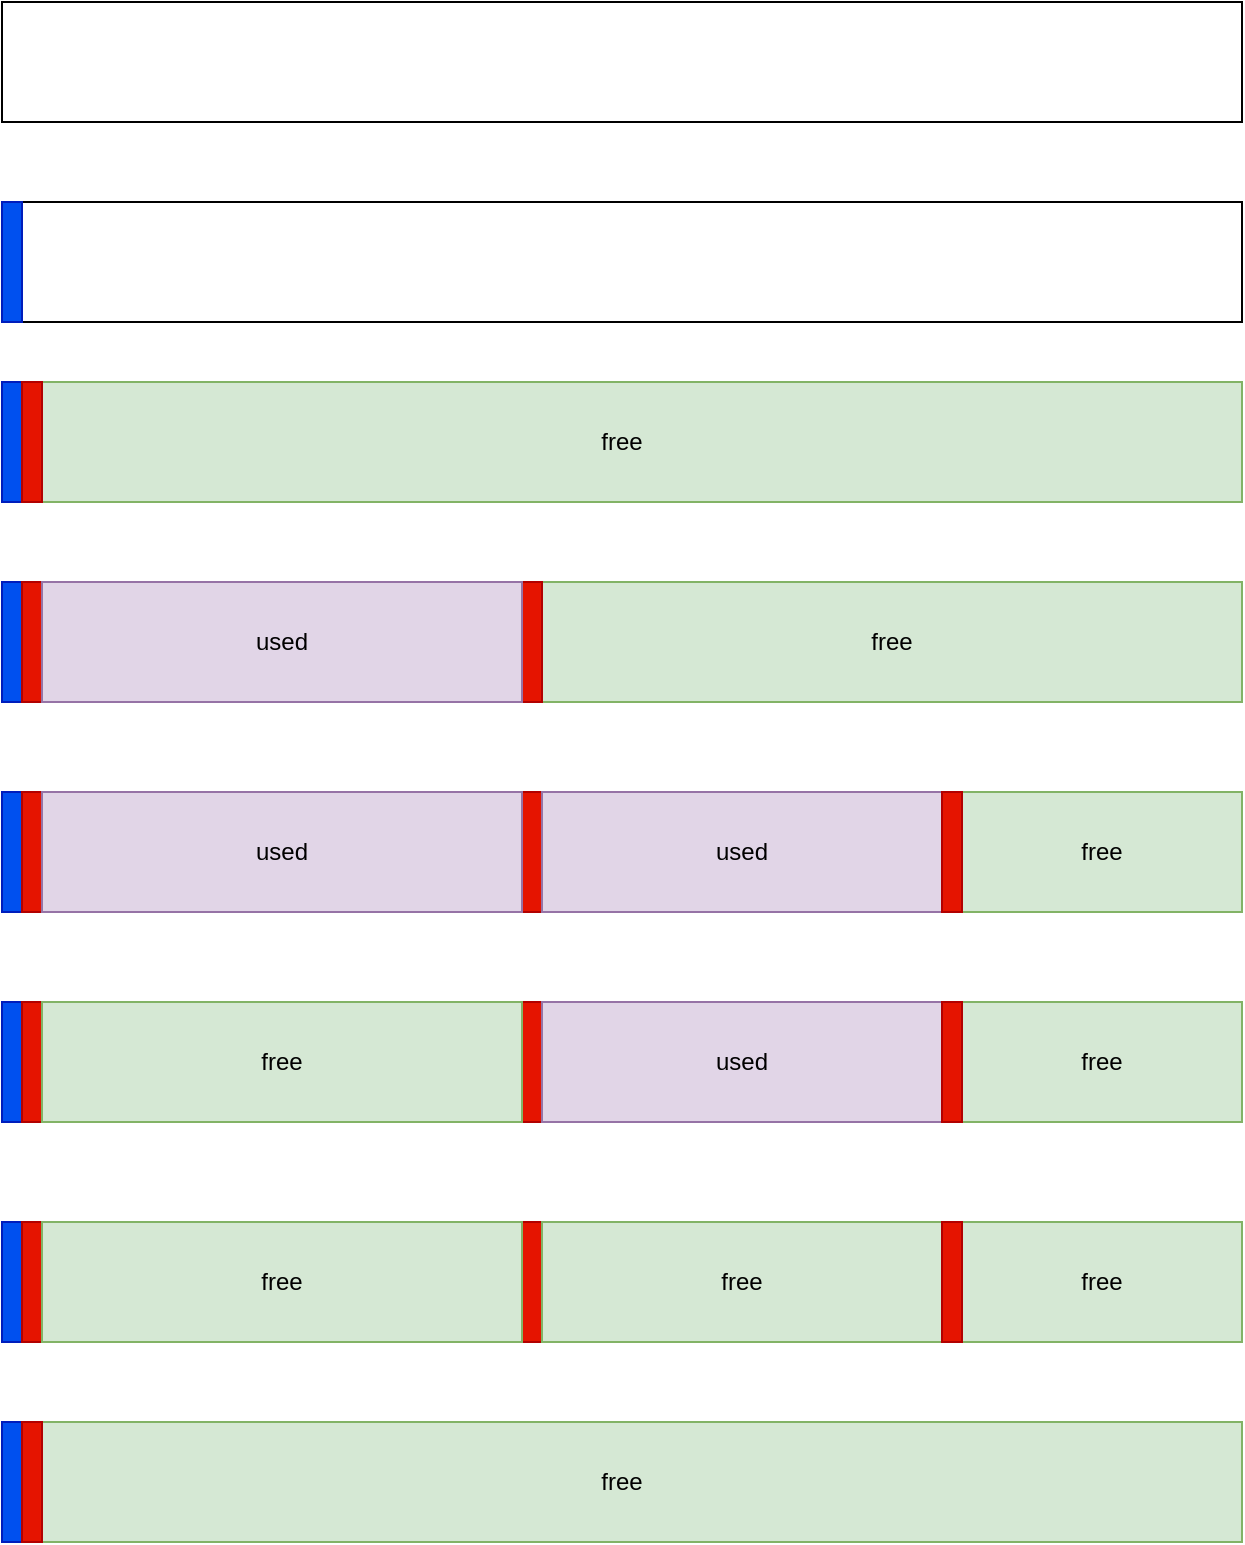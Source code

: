 <mxfile version="14.4.3" type="device"><diagram id="sq8NBnpm2IH0EEg_0ba1" name="第 1 页"><mxGraphModel dx="1038" dy="607" grid="1" gridSize="10" guides="1" tooltips="1" connect="1" arrows="1" fold="1" page="1" pageScale="1" pageWidth="827" pageHeight="1169" math="0" shadow="0"><root><mxCell id="0"/><mxCell id="1" parent="0"/><mxCell id="ocD7cUCn12o1qOvbzFC7-5" value="" style="rounded=0;whiteSpace=wrap;html=1;" vertex="1" parent="1"><mxGeometry x="90" y="130" width="620" height="60" as="geometry"/></mxCell><mxCell id="ocD7cUCn12o1qOvbzFC7-6" value="" style="rounded=0;whiteSpace=wrap;html=1;" vertex="1" parent="1"><mxGeometry x="90" y="230" width="620" height="60" as="geometry"/></mxCell><mxCell id="ocD7cUCn12o1qOvbzFC7-7" value="" style="rounded=0;whiteSpace=wrap;html=1;fillColor=#0050ef;strokeColor=#001DBC;fontColor=#ffffff;" vertex="1" parent="1"><mxGeometry x="90" y="230" width="10" height="60" as="geometry"/></mxCell><mxCell id="ocD7cUCn12o1qOvbzFC7-8" value="free" style="rounded=0;whiteSpace=wrap;html=1;fillColor=#d5e8d4;strokeColor=#82b366;" vertex="1" parent="1"><mxGeometry x="90" y="320" width="620" height="60" as="geometry"/></mxCell><mxCell id="ocD7cUCn12o1qOvbzFC7-9" value="" style="rounded=0;whiteSpace=wrap;html=1;fillColor=#0050ef;strokeColor=#001DBC;fontColor=#ffffff;" vertex="1" parent="1"><mxGeometry x="90" y="320" width="10" height="60" as="geometry"/></mxCell><mxCell id="ocD7cUCn12o1qOvbzFC7-10" value="" style="rounded=0;whiteSpace=wrap;html=1;fillColor=#e51400;strokeColor=#B20000;fontColor=#ffffff;" vertex="1" parent="1"><mxGeometry x="100" y="320" width="10" height="60" as="geometry"/></mxCell><mxCell id="ocD7cUCn12o1qOvbzFC7-12" value="free" style="rounded=0;whiteSpace=wrap;html=1;fillColor=#d5e8d4;strokeColor=#82b366;" vertex="1" parent="1"><mxGeometry x="360" y="420" width="350" height="60" as="geometry"/></mxCell><mxCell id="ocD7cUCn12o1qOvbzFC7-13" value="" style="rounded=0;whiteSpace=wrap;html=1;fillColor=#0050ef;strokeColor=#001DBC;fontColor=#ffffff;" vertex="1" parent="1"><mxGeometry x="90" y="420" width="10" height="60" as="geometry"/></mxCell><mxCell id="ocD7cUCn12o1qOvbzFC7-14" value="" style="rounded=0;whiteSpace=wrap;html=1;fillColor=#e51400;strokeColor=#B20000;fontColor=#ffffff;" vertex="1" parent="1"><mxGeometry x="100" y="420" width="10" height="60" as="geometry"/></mxCell><mxCell id="ocD7cUCn12o1qOvbzFC7-15" value="" style="rounded=0;whiteSpace=wrap;html=1;fillColor=#e51400;strokeColor=#B20000;fontColor=#ffffff;" vertex="1" parent="1"><mxGeometry x="350" y="420" width="10" height="60" as="geometry"/></mxCell><mxCell id="ocD7cUCn12o1qOvbzFC7-16" value="used" style="rounded=0;whiteSpace=wrap;html=1;fillColor=#e1d5e7;strokeColor=#9673a6;" vertex="1" parent="1"><mxGeometry x="110" y="420" width="240" height="60" as="geometry"/></mxCell><mxCell id="ocD7cUCn12o1qOvbzFC7-17" value="free" style="rounded=0;whiteSpace=wrap;html=1;fillColor=#d5e8d4;strokeColor=#82b366;" vertex="1" parent="1"><mxGeometry x="570" y="525" width="140" height="60" as="geometry"/></mxCell><mxCell id="ocD7cUCn12o1qOvbzFC7-18" value="" style="rounded=0;whiteSpace=wrap;html=1;fillColor=#0050ef;strokeColor=#001DBC;fontColor=#ffffff;" vertex="1" parent="1"><mxGeometry x="90" y="525" width="10" height="60" as="geometry"/></mxCell><mxCell id="ocD7cUCn12o1qOvbzFC7-19" value="" style="rounded=0;whiteSpace=wrap;html=1;fillColor=#e51400;strokeColor=#B20000;fontColor=#ffffff;" vertex="1" parent="1"><mxGeometry x="100" y="525" width="10" height="60" as="geometry"/></mxCell><mxCell id="ocD7cUCn12o1qOvbzFC7-20" value="" style="rounded=0;whiteSpace=wrap;html=1;fillColor=#e51400;strokeColor=#B20000;fontColor=#ffffff;" vertex="1" parent="1"><mxGeometry x="350" y="525" width="10" height="60" as="geometry"/></mxCell><mxCell id="ocD7cUCn12o1qOvbzFC7-21" value="used" style="rounded=0;whiteSpace=wrap;html=1;fillColor=#e1d5e7;strokeColor=#9673a6;" vertex="1" parent="1"><mxGeometry x="110" y="525" width="240" height="60" as="geometry"/></mxCell><mxCell id="ocD7cUCn12o1qOvbzFC7-22" value="used" style="rounded=0;whiteSpace=wrap;html=1;fillColor=#e1d5e7;strokeColor=#9673a6;" vertex="1" parent="1"><mxGeometry x="360" y="525" width="200" height="60" as="geometry"/></mxCell><mxCell id="ocD7cUCn12o1qOvbzFC7-23" value="" style="rounded=0;whiteSpace=wrap;html=1;fillColor=#e51400;strokeColor=#B20000;fontColor=#ffffff;" vertex="1" parent="1"><mxGeometry x="560" y="525" width="10" height="60" as="geometry"/></mxCell><mxCell id="ocD7cUCn12o1qOvbzFC7-24" value="free" style="rounded=0;whiteSpace=wrap;html=1;fillColor=#d5e8d4;strokeColor=#82b366;" vertex="1" parent="1"><mxGeometry x="570" y="630" width="140" height="60" as="geometry"/></mxCell><mxCell id="ocD7cUCn12o1qOvbzFC7-25" value="" style="rounded=0;whiteSpace=wrap;html=1;fillColor=#0050ef;strokeColor=#001DBC;fontColor=#ffffff;" vertex="1" parent="1"><mxGeometry x="90" y="630" width="10" height="60" as="geometry"/></mxCell><mxCell id="ocD7cUCn12o1qOvbzFC7-26" value="" style="rounded=0;whiteSpace=wrap;html=1;fillColor=#e51400;strokeColor=#B20000;fontColor=#ffffff;" vertex="1" parent="1"><mxGeometry x="100" y="630" width="10" height="60" as="geometry"/></mxCell><mxCell id="ocD7cUCn12o1qOvbzFC7-27" value="" style="rounded=0;whiteSpace=wrap;html=1;fillColor=#e51400;strokeColor=#B20000;fontColor=#ffffff;" vertex="1" parent="1"><mxGeometry x="350" y="630" width="10" height="60" as="geometry"/></mxCell><mxCell id="ocD7cUCn12o1qOvbzFC7-28" value="free" style="rounded=0;whiteSpace=wrap;html=1;fillColor=#d5e8d4;strokeColor=#82b366;" vertex="1" parent="1"><mxGeometry x="110" y="630" width="240" height="60" as="geometry"/></mxCell><mxCell id="ocD7cUCn12o1qOvbzFC7-29" value="used" style="rounded=0;whiteSpace=wrap;html=1;fillColor=#e1d5e7;strokeColor=#9673a6;" vertex="1" parent="1"><mxGeometry x="360" y="630" width="200" height="60" as="geometry"/></mxCell><mxCell id="ocD7cUCn12o1qOvbzFC7-30" value="" style="rounded=0;whiteSpace=wrap;html=1;fillColor=#e51400;strokeColor=#B20000;fontColor=#ffffff;" vertex="1" parent="1"><mxGeometry x="560" y="630" width="10" height="60" as="geometry"/></mxCell><mxCell id="ocD7cUCn12o1qOvbzFC7-31" value="free" style="rounded=0;whiteSpace=wrap;html=1;fillColor=#d5e8d4;strokeColor=#82b366;" vertex="1" parent="1"><mxGeometry x="570" y="740" width="140" height="60" as="geometry"/></mxCell><mxCell id="ocD7cUCn12o1qOvbzFC7-32" value="" style="rounded=0;whiteSpace=wrap;html=1;fillColor=#0050ef;strokeColor=#001DBC;fontColor=#ffffff;" vertex="1" parent="1"><mxGeometry x="90" y="740" width="10" height="60" as="geometry"/></mxCell><mxCell id="ocD7cUCn12o1qOvbzFC7-33" value="" style="rounded=0;whiteSpace=wrap;html=1;fillColor=#e51400;strokeColor=#B20000;fontColor=#ffffff;" vertex="1" parent="1"><mxGeometry x="100" y="740" width="10" height="60" as="geometry"/></mxCell><mxCell id="ocD7cUCn12o1qOvbzFC7-34" value="" style="rounded=0;whiteSpace=wrap;html=1;fillColor=#e51400;strokeColor=#B20000;fontColor=#ffffff;" vertex="1" parent="1"><mxGeometry x="350" y="740" width="10" height="60" as="geometry"/></mxCell><mxCell id="ocD7cUCn12o1qOvbzFC7-35" value="free" style="rounded=0;whiteSpace=wrap;html=1;fillColor=#d5e8d4;strokeColor=#82b366;" vertex="1" parent="1"><mxGeometry x="110" y="740" width="240" height="60" as="geometry"/></mxCell><mxCell id="ocD7cUCn12o1qOvbzFC7-36" value="free" style="rounded=0;whiteSpace=wrap;html=1;fillColor=#d5e8d4;strokeColor=#82b366;" vertex="1" parent="1"><mxGeometry x="360" y="740" width="200" height="60" as="geometry"/></mxCell><mxCell id="ocD7cUCn12o1qOvbzFC7-37" value="" style="rounded=0;whiteSpace=wrap;html=1;fillColor=#e51400;strokeColor=#B20000;fontColor=#ffffff;" vertex="1" parent="1"><mxGeometry x="560" y="740" width="10" height="60" as="geometry"/></mxCell><mxCell id="ocD7cUCn12o1qOvbzFC7-38" value="free" style="rounded=0;whiteSpace=wrap;html=1;fillColor=#d5e8d4;strokeColor=#82b366;" vertex="1" parent="1"><mxGeometry x="90" y="840" width="620" height="60" as="geometry"/></mxCell><mxCell id="ocD7cUCn12o1qOvbzFC7-39" value="" style="rounded=0;whiteSpace=wrap;html=1;fillColor=#0050ef;strokeColor=#001DBC;fontColor=#ffffff;" vertex="1" parent="1"><mxGeometry x="90" y="840" width="10" height="60" as="geometry"/></mxCell><mxCell id="ocD7cUCn12o1qOvbzFC7-40" value="" style="rounded=0;whiteSpace=wrap;html=1;fillColor=#e51400;strokeColor=#B20000;fontColor=#ffffff;" vertex="1" parent="1"><mxGeometry x="100" y="840" width="10" height="60" as="geometry"/></mxCell></root></mxGraphModel></diagram></mxfile>